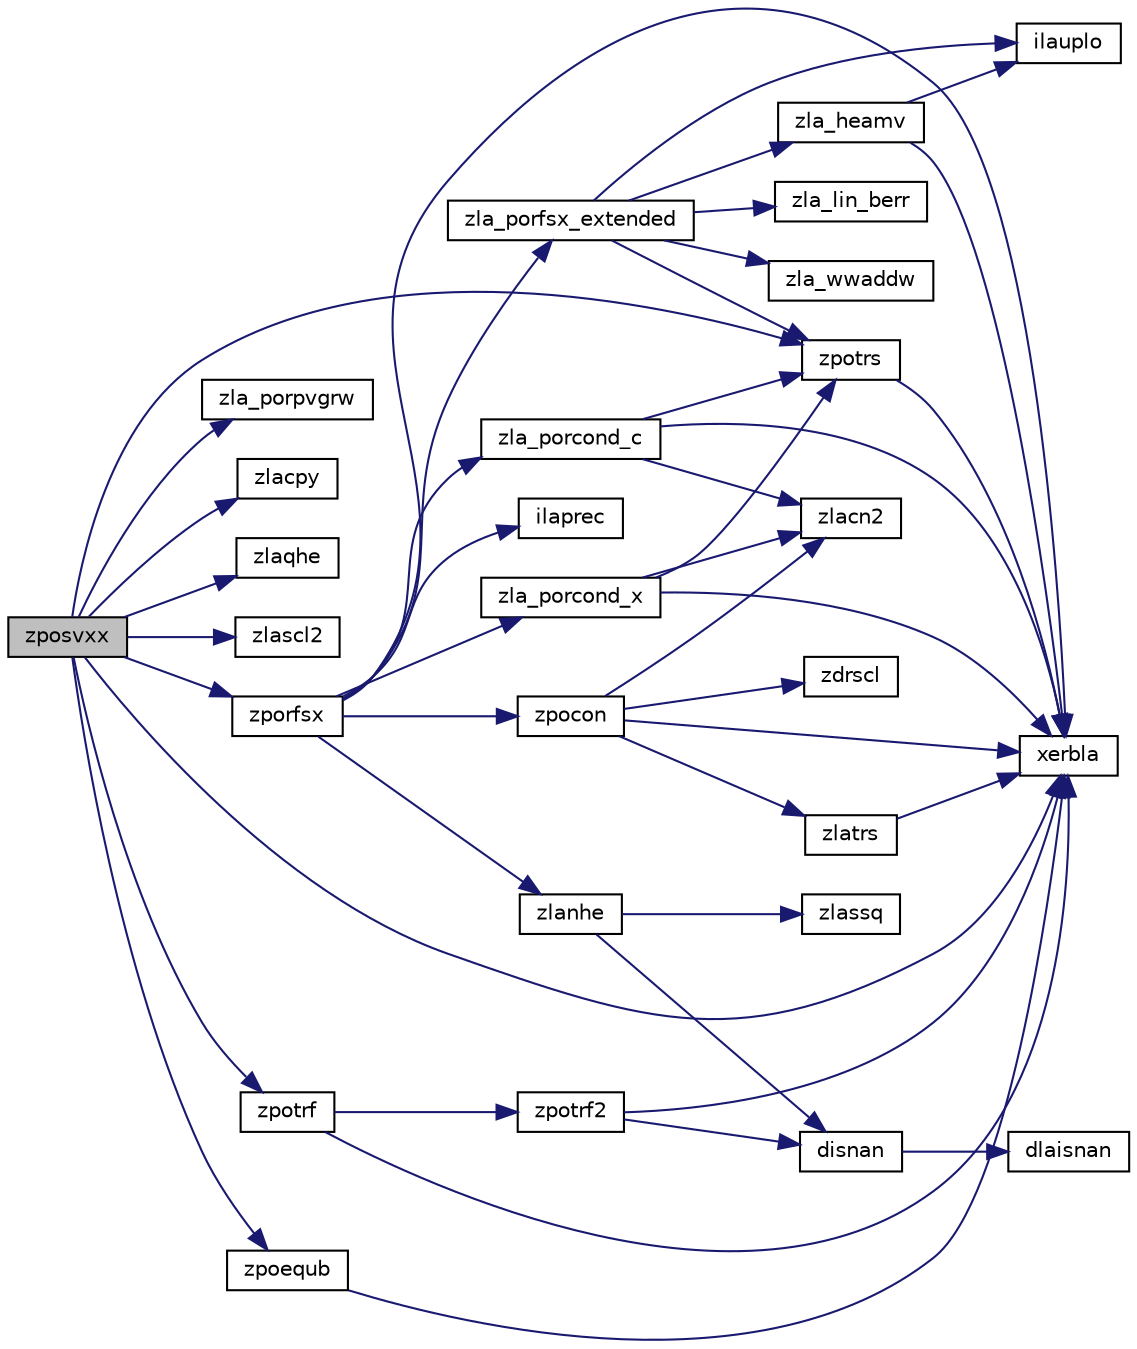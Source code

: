 digraph "zposvxx"
{
 // LATEX_PDF_SIZE
  edge [fontname="Helvetica",fontsize="10",labelfontname="Helvetica",labelfontsize="10"];
  node [fontname="Helvetica",fontsize="10",shape=record];
  rankdir="LR";
  Node1 [label="zposvxx",height=0.2,width=0.4,color="black", fillcolor="grey75", style="filled", fontcolor="black",tooltip="ZPOSVXX computes the solution to system of linear equations A * X = B for PO matrices"];
  Node1 -> Node2 [color="midnightblue",fontsize="10",style="solid",fontname="Helvetica"];
  Node2 [label="xerbla",height=0.2,width=0.4,color="black", fillcolor="white", style="filled",URL="$xerbla_8f.html#a377ee61015baf8dea7770b3a404b1c07",tooltip="XERBLA"];
  Node1 -> Node3 [color="midnightblue",fontsize="10",style="solid",fontname="Helvetica"];
  Node3 [label="zla_porpvgrw",height=0.2,width=0.4,color="black", fillcolor="white", style="filled",URL="$zla__porpvgrw_8f.html#a6596929bc0d4198ca7ee13e268df8c7d",tooltip="ZLA_PORPVGRW computes the reciprocal pivot growth factor norm(A)/norm(U) for a symmetric or Hermitian..."];
  Node1 -> Node4 [color="midnightblue",fontsize="10",style="solid",fontname="Helvetica"];
  Node4 [label="zlacpy",height=0.2,width=0.4,color="black", fillcolor="white", style="filled",URL="$zlacpy_8f.html#a519ff79bf915433651747242f22078fb",tooltip="ZLACPY copies all or part of one two-dimensional array to another."];
  Node1 -> Node5 [color="midnightblue",fontsize="10",style="solid",fontname="Helvetica"];
  Node5 [label="zlaqhe",height=0.2,width=0.4,color="black", fillcolor="white", style="filled",URL="$zlaqhe_8f.html#aab30acac07bbf74be363c17541d9cd0e",tooltip="ZLAQHE scales a Hermitian matrix."];
  Node1 -> Node6 [color="midnightblue",fontsize="10",style="solid",fontname="Helvetica"];
  Node6 [label="zlascl2",height=0.2,width=0.4,color="black", fillcolor="white", style="filled",URL="$zlascl2_8f.html#a9371a2bf607a916312d7f316dadb1530",tooltip="ZLASCL2 performs diagonal scaling on a matrix."];
  Node1 -> Node7 [color="midnightblue",fontsize="10",style="solid",fontname="Helvetica"];
  Node7 [label="zpoequb",height=0.2,width=0.4,color="black", fillcolor="white", style="filled",URL="$zpoequb_8f.html#a68eddca8318a41d2ea8c1f3b4f106147",tooltip="ZPOEQUB"];
  Node7 -> Node2 [color="midnightblue",fontsize="10",style="solid",fontname="Helvetica"];
  Node1 -> Node8 [color="midnightblue",fontsize="10",style="solid",fontname="Helvetica"];
  Node8 [label="zporfsx",height=0.2,width=0.4,color="black", fillcolor="white", style="filled",URL="$zporfsx_8f.html#a42d79a8da87989c60a3dea4ed0b166fc",tooltip="ZPORFSX"];
  Node8 -> Node9 [color="midnightblue",fontsize="10",style="solid",fontname="Helvetica"];
  Node9 [label="ilaprec",height=0.2,width=0.4,color="black", fillcolor="white", style="filled",URL="$ilaprec_8f.html#a6fe244cb80f355ab156ad1df9ffcc478",tooltip="ILAPREC"];
  Node8 -> Node2 [color="midnightblue",fontsize="10",style="solid",fontname="Helvetica"];
  Node8 -> Node10 [color="midnightblue",fontsize="10",style="solid",fontname="Helvetica"];
  Node10 [label="zla_porcond_c",height=0.2,width=0.4,color="black", fillcolor="white", style="filled",URL="$zla__porcond__c_8f.html#a82c32fc3a1b85760efa07df079d03451",tooltip="ZLA_PORCOND_C computes the infinity norm condition number of op(A)*inv(diag(c)) for Hermitian positiv..."];
  Node10 -> Node2 [color="midnightblue",fontsize="10",style="solid",fontname="Helvetica"];
  Node10 -> Node11 [color="midnightblue",fontsize="10",style="solid",fontname="Helvetica"];
  Node11 [label="zlacn2",height=0.2,width=0.4,color="black", fillcolor="white", style="filled",URL="$zlacn2_8f.html#a0fbe7a858e42dcf07db12aa892a9e513",tooltip="ZLACN2 estimates the 1-norm of a square matrix, using reverse communication for evaluating matrix-vec..."];
  Node10 -> Node12 [color="midnightblue",fontsize="10",style="solid",fontname="Helvetica"];
  Node12 [label="zpotrs",height=0.2,width=0.4,color="black", fillcolor="white", style="filled",URL="$zpotrs_8f.html#aa2116ea574b01efda584dff0b74c9fcd",tooltip="ZPOTRS"];
  Node12 -> Node2 [color="midnightblue",fontsize="10",style="solid",fontname="Helvetica"];
  Node8 -> Node13 [color="midnightblue",fontsize="10",style="solid",fontname="Helvetica"];
  Node13 [label="zla_porcond_x",height=0.2,width=0.4,color="black", fillcolor="white", style="filled",URL="$zla__porcond__x_8f.html#af05af329082dde43c21a1a2cde6d8c54",tooltip="ZLA_PORCOND_X computes the infinity norm condition number of op(A)*diag(x) for Hermitian positive-def..."];
  Node13 -> Node2 [color="midnightblue",fontsize="10",style="solid",fontname="Helvetica"];
  Node13 -> Node11 [color="midnightblue",fontsize="10",style="solid",fontname="Helvetica"];
  Node13 -> Node12 [color="midnightblue",fontsize="10",style="solid",fontname="Helvetica"];
  Node8 -> Node14 [color="midnightblue",fontsize="10",style="solid",fontname="Helvetica"];
  Node14 [label="zla_porfsx_extended",height=0.2,width=0.4,color="black", fillcolor="white", style="filled",URL="$zla__porfsx__extended_8f.html#ac30d254c060cd62c6e475cd695496535",tooltip="ZLA_PORFSX_EXTENDED improves the computed solution to a system of linear equations for symmetric or H..."];
  Node14 -> Node15 [color="midnightblue",fontsize="10",style="solid",fontname="Helvetica"];
  Node15 [label="ilauplo",height=0.2,width=0.4,color="black", fillcolor="white", style="filled",URL="$ilauplo_8f.html#a078a6444f93a0d4e589ca8bb80524313",tooltip="ILAUPLO"];
  Node14 -> Node16 [color="midnightblue",fontsize="10",style="solid",fontname="Helvetica"];
  Node16 [label="zla_heamv",height=0.2,width=0.4,color="black", fillcolor="white", style="filled",URL="$zla__heamv_8f.html#a20545c266c3a99c6558344f3645eea74",tooltip="ZLA_HEAMV computes a matrix-vector product using a Hermitian indefinite matrix to calculate error bou..."];
  Node16 -> Node15 [color="midnightblue",fontsize="10",style="solid",fontname="Helvetica"];
  Node16 -> Node2 [color="midnightblue",fontsize="10",style="solid",fontname="Helvetica"];
  Node14 -> Node17 [color="midnightblue",fontsize="10",style="solid",fontname="Helvetica"];
  Node17 [label="zla_lin_berr",height=0.2,width=0.4,color="black", fillcolor="white", style="filled",URL="$zla__lin__berr_8f.html#a8161170213c0df9bff72f362f230d866",tooltip="ZLA_LIN_BERR computes a component-wise relative backward error."];
  Node14 -> Node18 [color="midnightblue",fontsize="10",style="solid",fontname="Helvetica"];
  Node18 [label="zla_wwaddw",height=0.2,width=0.4,color="black", fillcolor="white", style="filled",URL="$zla__wwaddw_8f.html#a605c615b386f083f45285795a7d6686c",tooltip="ZLA_WWADDW adds a vector into a doubled-single vector."];
  Node14 -> Node12 [color="midnightblue",fontsize="10",style="solid",fontname="Helvetica"];
  Node8 -> Node19 [color="midnightblue",fontsize="10",style="solid",fontname="Helvetica"];
  Node19 [label="zlanhe",height=0.2,width=0.4,color="black", fillcolor="white", style="filled",URL="$zlanhe_8f.html#a6feff6b992299f847b477b9b9574ea51",tooltip="ZLANHE returns the value of the 1-norm, or the Frobenius norm, or the infinity norm,..."];
  Node19 -> Node20 [color="midnightblue",fontsize="10",style="solid",fontname="Helvetica"];
  Node20 [label="disnan",height=0.2,width=0.4,color="black", fillcolor="white", style="filled",URL="$disnan_8f.html#a230d4e1886896853b11e44e541b2c6a3",tooltip="DISNAN tests input for NaN."];
  Node20 -> Node21 [color="midnightblue",fontsize="10",style="solid",fontname="Helvetica"];
  Node21 [label="dlaisnan",height=0.2,width=0.4,color="black", fillcolor="white", style="filled",URL="$dlaisnan_8f.html#a341ec834c6fc14a17fead550ff486022",tooltip="DLAISNAN tests input for NaN by comparing two arguments for inequality."];
  Node19 -> Node22 [color="midnightblue",fontsize="10",style="solid",fontname="Helvetica"];
  Node22 [label="zlassq",height=0.2,width=0.4,color="black", fillcolor="white", style="filled",URL="$zlassq_8f90.html#a254e1782d1c2f96e9e3164578481f9ce",tooltip="ZLASSQ updates a sum of squares represented in scaled form."];
  Node8 -> Node23 [color="midnightblue",fontsize="10",style="solid",fontname="Helvetica"];
  Node23 [label="zpocon",height=0.2,width=0.4,color="black", fillcolor="white", style="filled",URL="$zpocon_8f.html#aa3938ab5d7bc02f1d7115794d242b7d0",tooltip="ZPOCON"];
  Node23 -> Node2 [color="midnightblue",fontsize="10",style="solid",fontname="Helvetica"];
  Node23 -> Node24 [color="midnightblue",fontsize="10",style="solid",fontname="Helvetica"];
  Node24 [label="zdrscl",height=0.2,width=0.4,color="black", fillcolor="white", style="filled",URL="$zdrscl_8f.html#ad73ec38e29df0385ee6fda7d832fd205",tooltip="ZDRSCL multiplies a vector by the reciprocal of a real scalar."];
  Node23 -> Node11 [color="midnightblue",fontsize="10",style="solid",fontname="Helvetica"];
  Node23 -> Node25 [color="midnightblue",fontsize="10",style="solid",fontname="Helvetica"];
  Node25 [label="zlatrs",height=0.2,width=0.4,color="black", fillcolor="white", style="filled",URL="$zlatrs_8f.html#ab1dbea06bfa3c8dc0f7042a76dadd749",tooltip="ZLATRS solves a triangular system of equations with the scale factor set to prevent overflow."];
  Node25 -> Node2 [color="midnightblue",fontsize="10",style="solid",fontname="Helvetica"];
  Node1 -> Node26 [color="midnightblue",fontsize="10",style="solid",fontname="Helvetica"];
  Node26 [label="zpotrf",height=0.2,width=0.4,color="black", fillcolor="white", style="filled",URL="$VARIANTS_2cholesky_2RL_2zpotrf_8f.html#a93e22b682170873efb50df5a79c5e4eb",tooltip="ZPOTRF VARIANT: right looking block version of the algorithm, calling Level 3 BLAS."];
  Node26 -> Node2 [color="midnightblue",fontsize="10",style="solid",fontname="Helvetica"];
  Node26 -> Node27 [color="midnightblue",fontsize="10",style="solid",fontname="Helvetica"];
  Node27 [label="zpotrf2",height=0.2,width=0.4,color="black", fillcolor="white", style="filled",URL="$zpotrf2_8f.html#a96268d78245147b9ca9a0370f9bf5cf0",tooltip="ZPOTRF2"];
  Node27 -> Node20 [color="midnightblue",fontsize="10",style="solid",fontname="Helvetica"];
  Node27 -> Node2 [color="midnightblue",fontsize="10",style="solid",fontname="Helvetica"];
  Node1 -> Node12 [color="midnightblue",fontsize="10",style="solid",fontname="Helvetica"];
}
